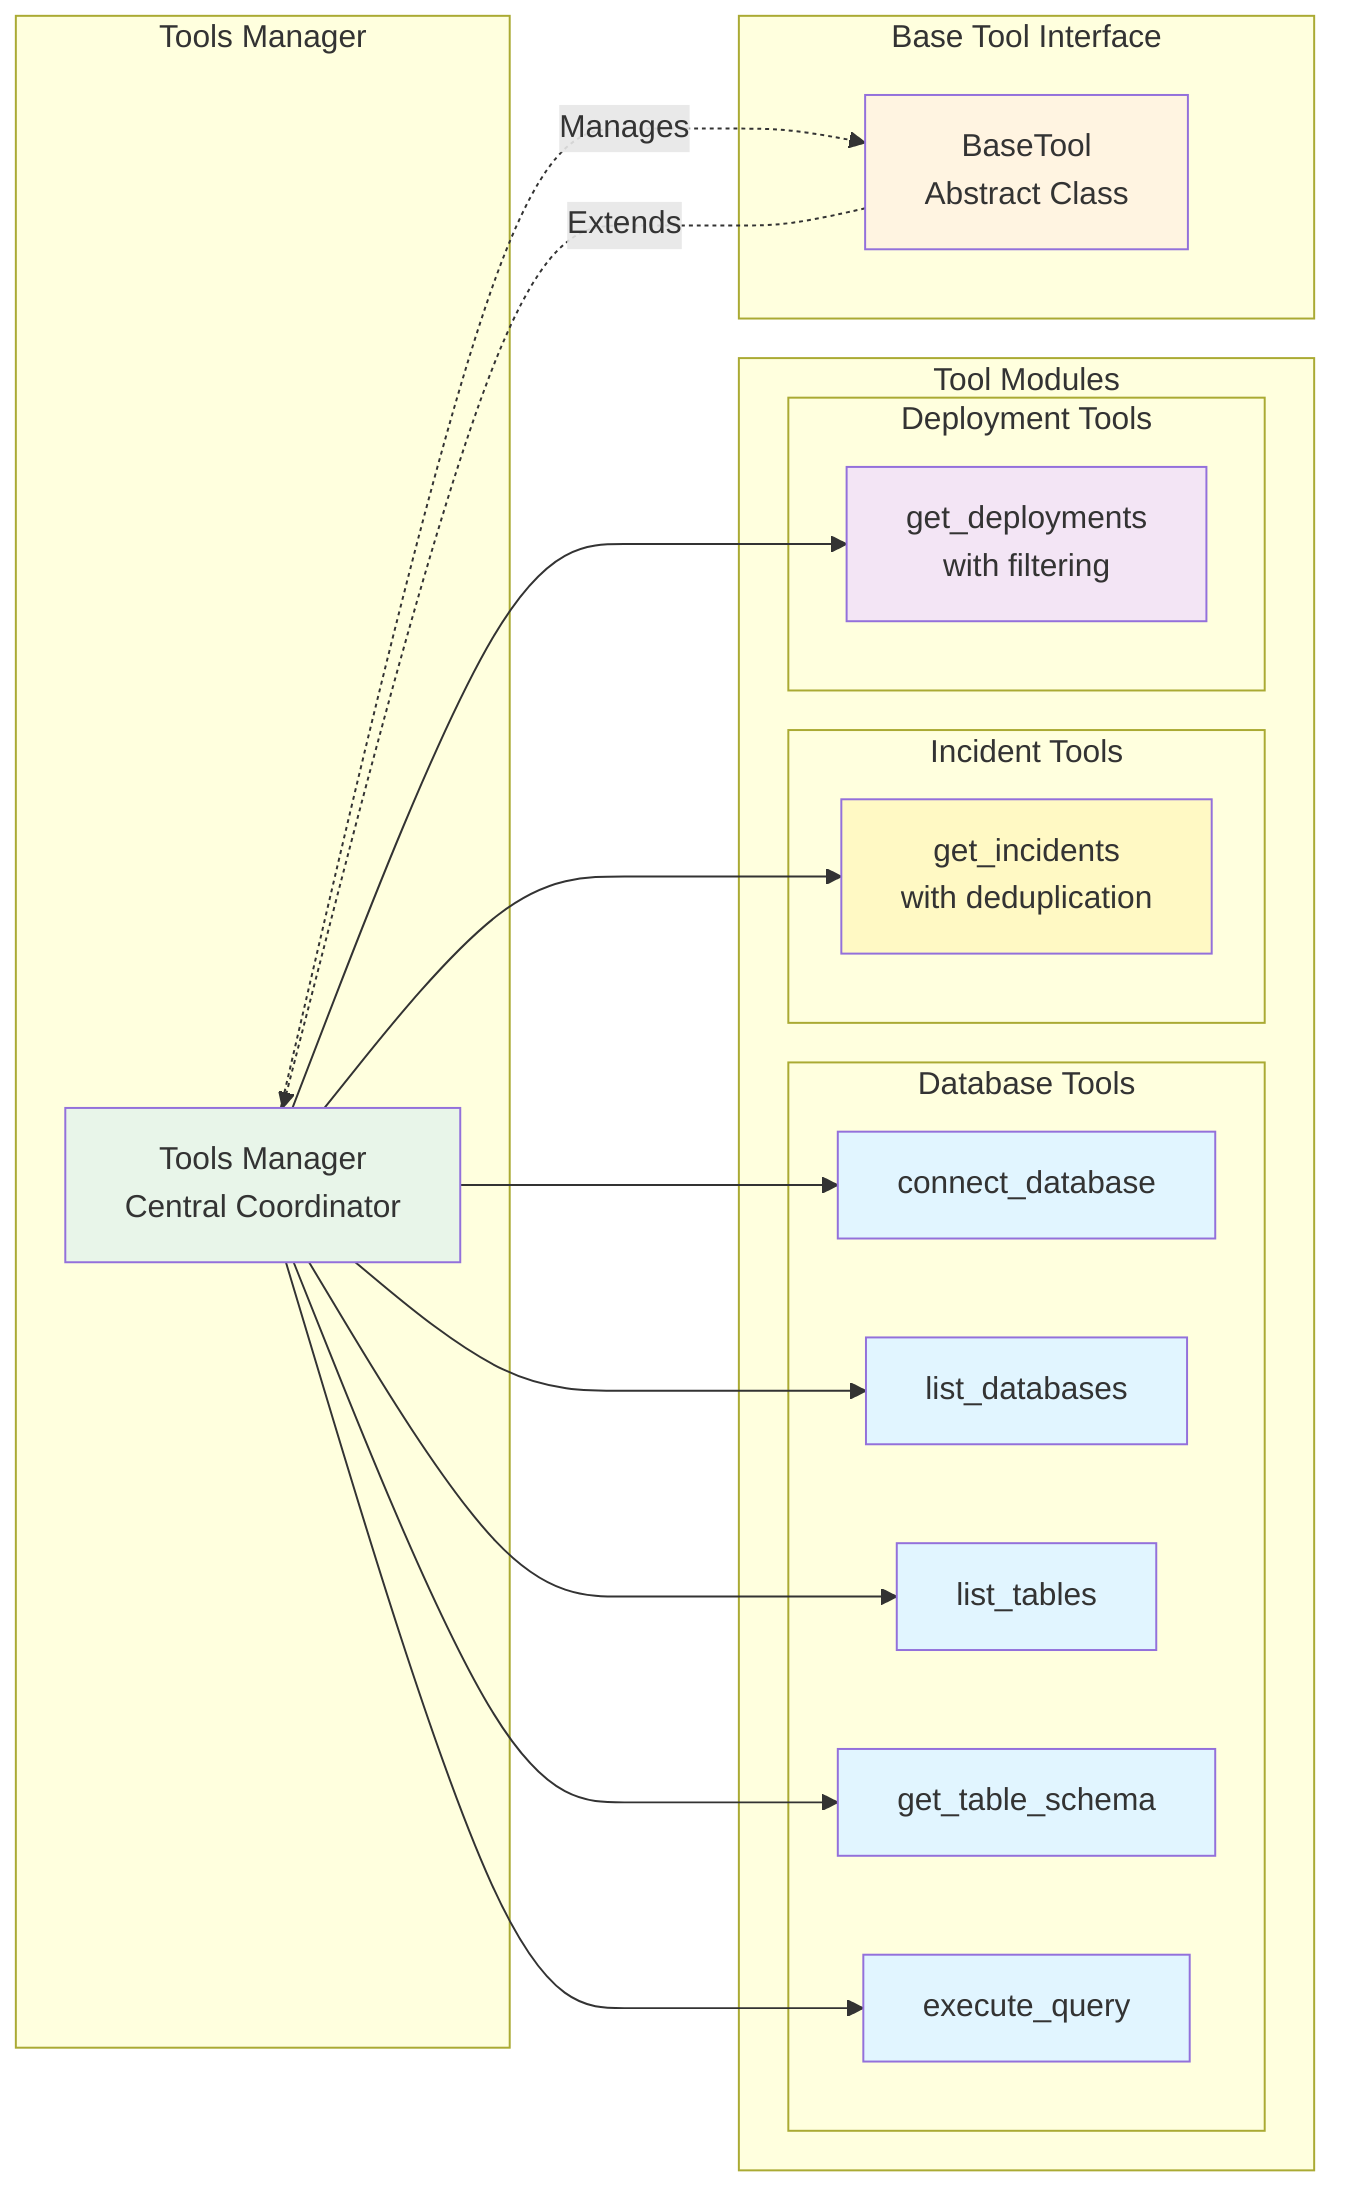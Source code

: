 graph LR
    subgraph "Tools Manager"
        TM[Tools Manager<br/>Central Coordinator]
    end

    subgraph "Tool Modules"
        subgraph "Database Tools"
            DT1[connect_database]
            DT2[list_databases]
            DT3[list_tables]
            DT4[get_table_schema]
            DT5[execute_query]
        end
        
        subgraph "Incident Tools"
            IT1[get_incidents<br/>with deduplication]
        end
        
        subgraph "Deployment Tools"
            DEP1[get_deployments<br/>with filtering]
        end
    end

    subgraph "Base Tool Interface"
        BASE[BaseTool<br/>Abstract Class]
    end

    TM -.->|Manages| BASE
    BASE -.->|Extends| TM
    TM --> DT1
    TM --> DT2
    TM --> DT3
    TM --> DT4
    TM --> DT5
    TM --> IT1
    TM --> DEP1

    style TM fill:#e8f5e9
    style BASE fill:#fff4e1
    style DT1 fill:#e1f5ff
    style DT2 fill:#e1f5ff
    style DT3 fill:#e1f5ff
    style DT4 fill:#e1f5ff
    style DT5 fill:#e1f5ff
    style IT1 fill:#fff9c4
    style DEP1 fill:#f3e5f5